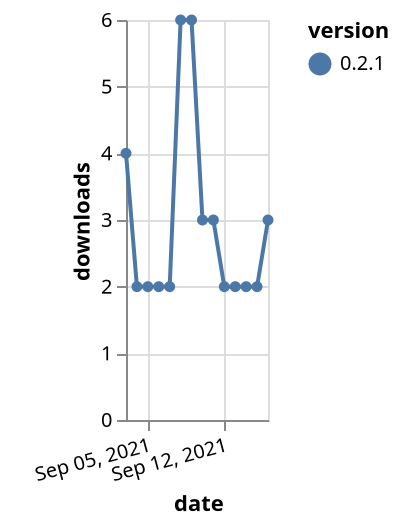 {"$schema": "https://vega.github.io/schema/vega-lite/v5.json", "description": "A simple bar chart with embedded data.", "data": {"values": [{"date": "2021-09-03", "total": 4547, "delta": 4, "version": "0.2.1"}, {"date": "2021-09-04", "total": 4549, "delta": 2, "version": "0.2.1"}, {"date": "2021-09-05", "total": 4551, "delta": 2, "version": "0.2.1"}, {"date": "2021-09-06", "total": 4553, "delta": 2, "version": "0.2.1"}, {"date": "2021-09-07", "total": 4555, "delta": 2, "version": "0.2.1"}, {"date": "2021-09-08", "total": 4561, "delta": 6, "version": "0.2.1"}, {"date": "2021-09-09", "total": 4567, "delta": 6, "version": "0.2.1"}, {"date": "2021-09-10", "total": 4570, "delta": 3, "version": "0.2.1"}, {"date": "2021-09-11", "total": 4573, "delta": 3, "version": "0.2.1"}, {"date": "2021-09-12", "total": 4575, "delta": 2, "version": "0.2.1"}, {"date": "2021-09-13", "total": 4577, "delta": 2, "version": "0.2.1"}, {"date": "2021-09-14", "total": 4579, "delta": 2, "version": "0.2.1"}, {"date": "2021-09-15", "total": 4581, "delta": 2, "version": "0.2.1"}, {"date": "2021-09-16", "total": 4584, "delta": 3, "version": "0.2.1"}]}, "width": "container", "mark": {"type": "line", "point": {"filled": true}}, "encoding": {"x": {"field": "date", "type": "temporal", "timeUnit": "yearmonthdate", "title": "date", "axis": {"labelAngle": -15}}, "y": {"field": "delta", "type": "quantitative", "title": "downloads"}, "color": {"field": "version", "type": "nominal"}, "tooltip": {"field": "delta"}}}